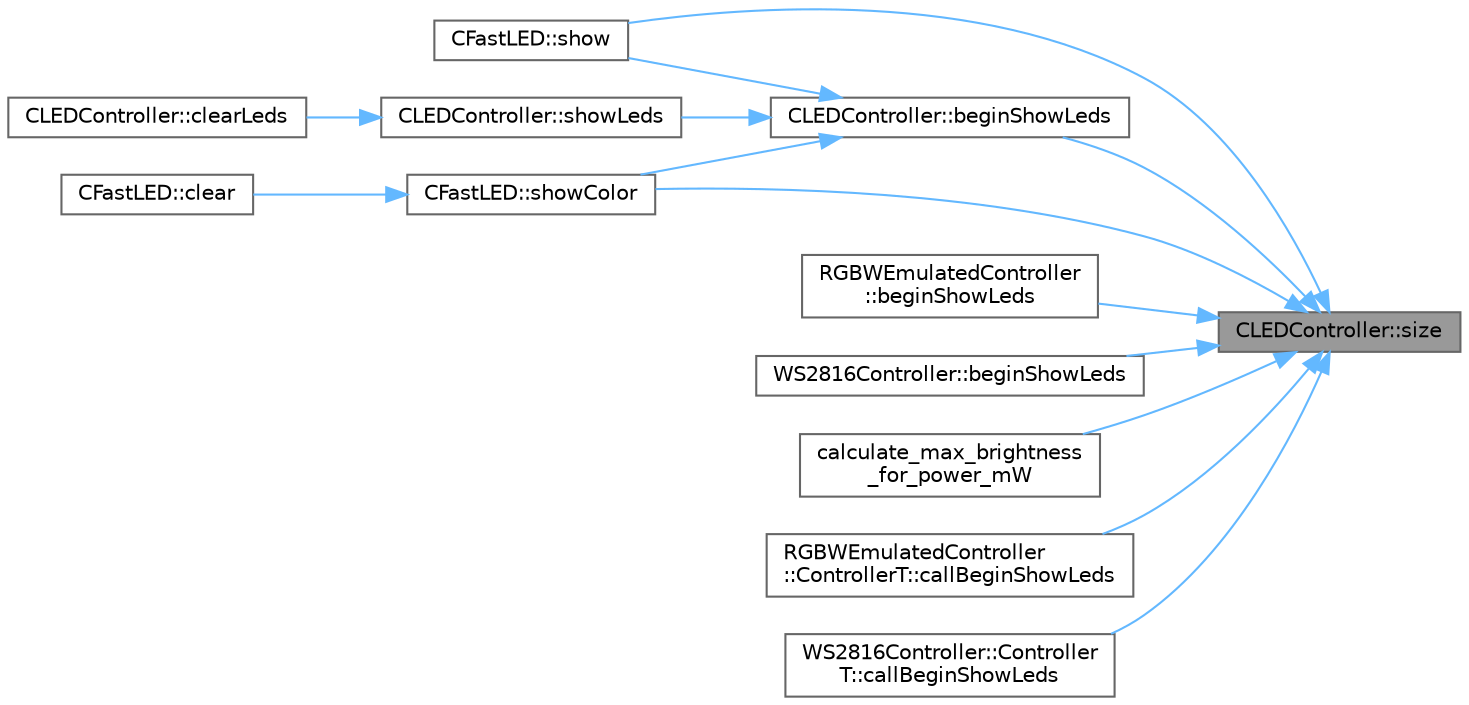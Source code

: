 digraph "CLEDController::size"
{
 // INTERACTIVE_SVG=YES
 // LATEX_PDF_SIZE
  bgcolor="transparent";
  edge [fontname=Helvetica,fontsize=10,labelfontname=Helvetica,labelfontsize=10];
  node [fontname=Helvetica,fontsize=10,shape=box,height=0.2,width=0.4];
  rankdir="RL";
  Node1 [id="Node000001",label="CLEDController::size",height=0.2,width=0.4,color="gray40", fillcolor="grey60", style="filled", fontcolor="black",tooltip="How many LEDs does this controller manage?"];
  Node1 -> Node2 [id="edge1_Node000001_Node000002",dir="back",color="steelblue1",style="solid",tooltip=" "];
  Node2 [id="Node000002",label="CLEDController::beginShowLeds",height=0.2,width=0.4,color="grey40", fillcolor="white", style="filled",URL="$d6/d2c/class_c_l_e_d_controller_af9962ef739bdb3b590ee66f3780765d6.html#af9962ef739bdb3b590ee66f3780765d6",tooltip=" "];
  Node2 -> Node3 [id="edge2_Node000002_Node000003",dir="back",color="steelblue1",style="solid",tooltip=" "];
  Node3 [id="Node000003",label="CFastLED::show",height=0.2,width=0.4,color="grey40", fillcolor="white", style="filled",URL="$dd/dbb/class_c_fast_l_e_d_a83afdd1e2a21f33ac4f8d2610d6e331b.html#a83afdd1e2a21f33ac4f8d2610d6e331b",tooltip="Update all our controllers with the current led colors, using the passed in brightness."];
  Node2 -> Node4 [id="edge3_Node000002_Node000004",dir="back",color="steelblue1",style="solid",tooltip=" "];
  Node4 [id="Node000004",label="CFastLED::showColor",height=0.2,width=0.4,color="grey40", fillcolor="white", style="filled",URL="$dd/dbb/class_c_fast_l_e_d_a7315b060d295bad5fbd32e50eaaf02b0.html#a7315b060d295bad5fbd32e50eaaf02b0",tooltip="Set all leds on all controllers to the given color/scale."];
  Node4 -> Node5 [id="edge4_Node000004_Node000005",dir="back",color="steelblue1",style="solid",tooltip=" "];
  Node5 [id="Node000005",label="CFastLED::clear",height=0.2,width=0.4,color="grey40", fillcolor="white", style="filled",URL="$dd/dbb/class_c_fast_l_e_d_aeb7bd3e8f2dbced6284a2182191d5fcb.html#aeb7bd3e8f2dbced6284a2182191d5fcb",tooltip="Clear the leds, wiping the local array of data."];
  Node2 -> Node6 [id="edge5_Node000002_Node000006",dir="back",color="steelblue1",style="solid",tooltip=" "];
  Node6 [id="Node000006",label="CLEDController::showLeds",height=0.2,width=0.4,color="grey40", fillcolor="white", style="filled",URL="$d6/d2c/class_c_l_e_d_controller_a3b699c9cf0829d15fdc7ceb1d5166412.html#a3b699c9cf0829d15fdc7ceb1d5166412",tooltip=" "];
  Node6 -> Node7 [id="edge6_Node000006_Node000007",dir="back",color="steelblue1",style="solid",tooltip=" "];
  Node7 [id="Node000007",label="CLEDController::clearLeds",height=0.2,width=0.4,color="grey40", fillcolor="white", style="filled",URL="$d6/d2c/class_c_l_e_d_controller_a6cd8a28d7585fba96407c9678c00d588.html#a6cd8a28d7585fba96407c9678c00d588",tooltip="Clear out/zero out the given number of LEDs."];
  Node1 -> Node8 [id="edge7_Node000001_Node000008",dir="back",color="steelblue1",style="solid",tooltip=" "];
  Node8 [id="Node000008",label="RGBWEmulatedController\l::beginShowLeds",height=0.2,width=0.4,color="grey40", fillcolor="white", style="filled",URL="$d5/d83/class_r_g_b_w_emulated_controller_a460b948159965c26b3d6eabb58311c36.html#a460b948159965c26b3d6eabb58311c36",tooltip=" "];
  Node1 -> Node9 [id="edge8_Node000001_Node000009",dir="back",color="steelblue1",style="solid",tooltip=" "];
  Node9 [id="Node000009",label="WS2816Controller::beginShowLeds",height=0.2,width=0.4,color="grey40", fillcolor="white", style="filled",URL="$dd/dbc/class_w_s2816_controller_a707a38914723165e02e6866743b67a6b.html#a707a38914723165e02e6866743b67a6b",tooltip=" "];
  Node1 -> Node10 [id="edge9_Node000001_Node000010",dir="back",color="steelblue1",style="solid",tooltip=" "];
  Node10 [id="Node000010",label="calculate_max_brightness\l_for_power_mW",height=0.2,width=0.4,color="grey40", fillcolor="white", style="filled",URL="$d3/d1d/group___power_gaeb674bb1095873cfaab1bc2796541020.html#gaeb674bb1095873cfaab1bc2796541020",tooltip="Determines the highest brightness level you can use and still stay under the specified power budget f..."];
  Node1 -> Node11 [id="edge10_Node000001_Node000011",dir="back",color="steelblue1",style="solid",tooltip=" "];
  Node11 [id="Node000011",label="RGBWEmulatedController\l::ControllerT::callBeginShowLeds",height=0.2,width=0.4,color="grey40", fillcolor="white", style="filled",URL="$d9/d4b/class_r_g_b_w_emulated_controller_1_1_controller_t_adcbb639de93a59ffc51498fdb163f9a8.html#adcbb639de93a59ffc51498fdb163f9a8",tooltip=" "];
  Node1 -> Node12 [id="edge11_Node000001_Node000012",dir="back",color="steelblue1",style="solid",tooltip=" "];
  Node12 [id="Node000012",label="WS2816Controller::Controller\lT::callBeginShowLeds",height=0.2,width=0.4,color="grey40", fillcolor="white", style="filled",URL="$d5/db3/class_w_s2816_controller_1_1_controller_t_a179bcd510371dfb0cc53823d2f201b37.html#a179bcd510371dfb0cc53823d2f201b37",tooltip=" "];
  Node1 -> Node3 [id="edge12_Node000001_Node000003",dir="back",color="steelblue1",style="solid",tooltip=" "];
  Node1 -> Node4 [id="edge13_Node000001_Node000004",dir="back",color="steelblue1",style="solid",tooltip=" "];
}
